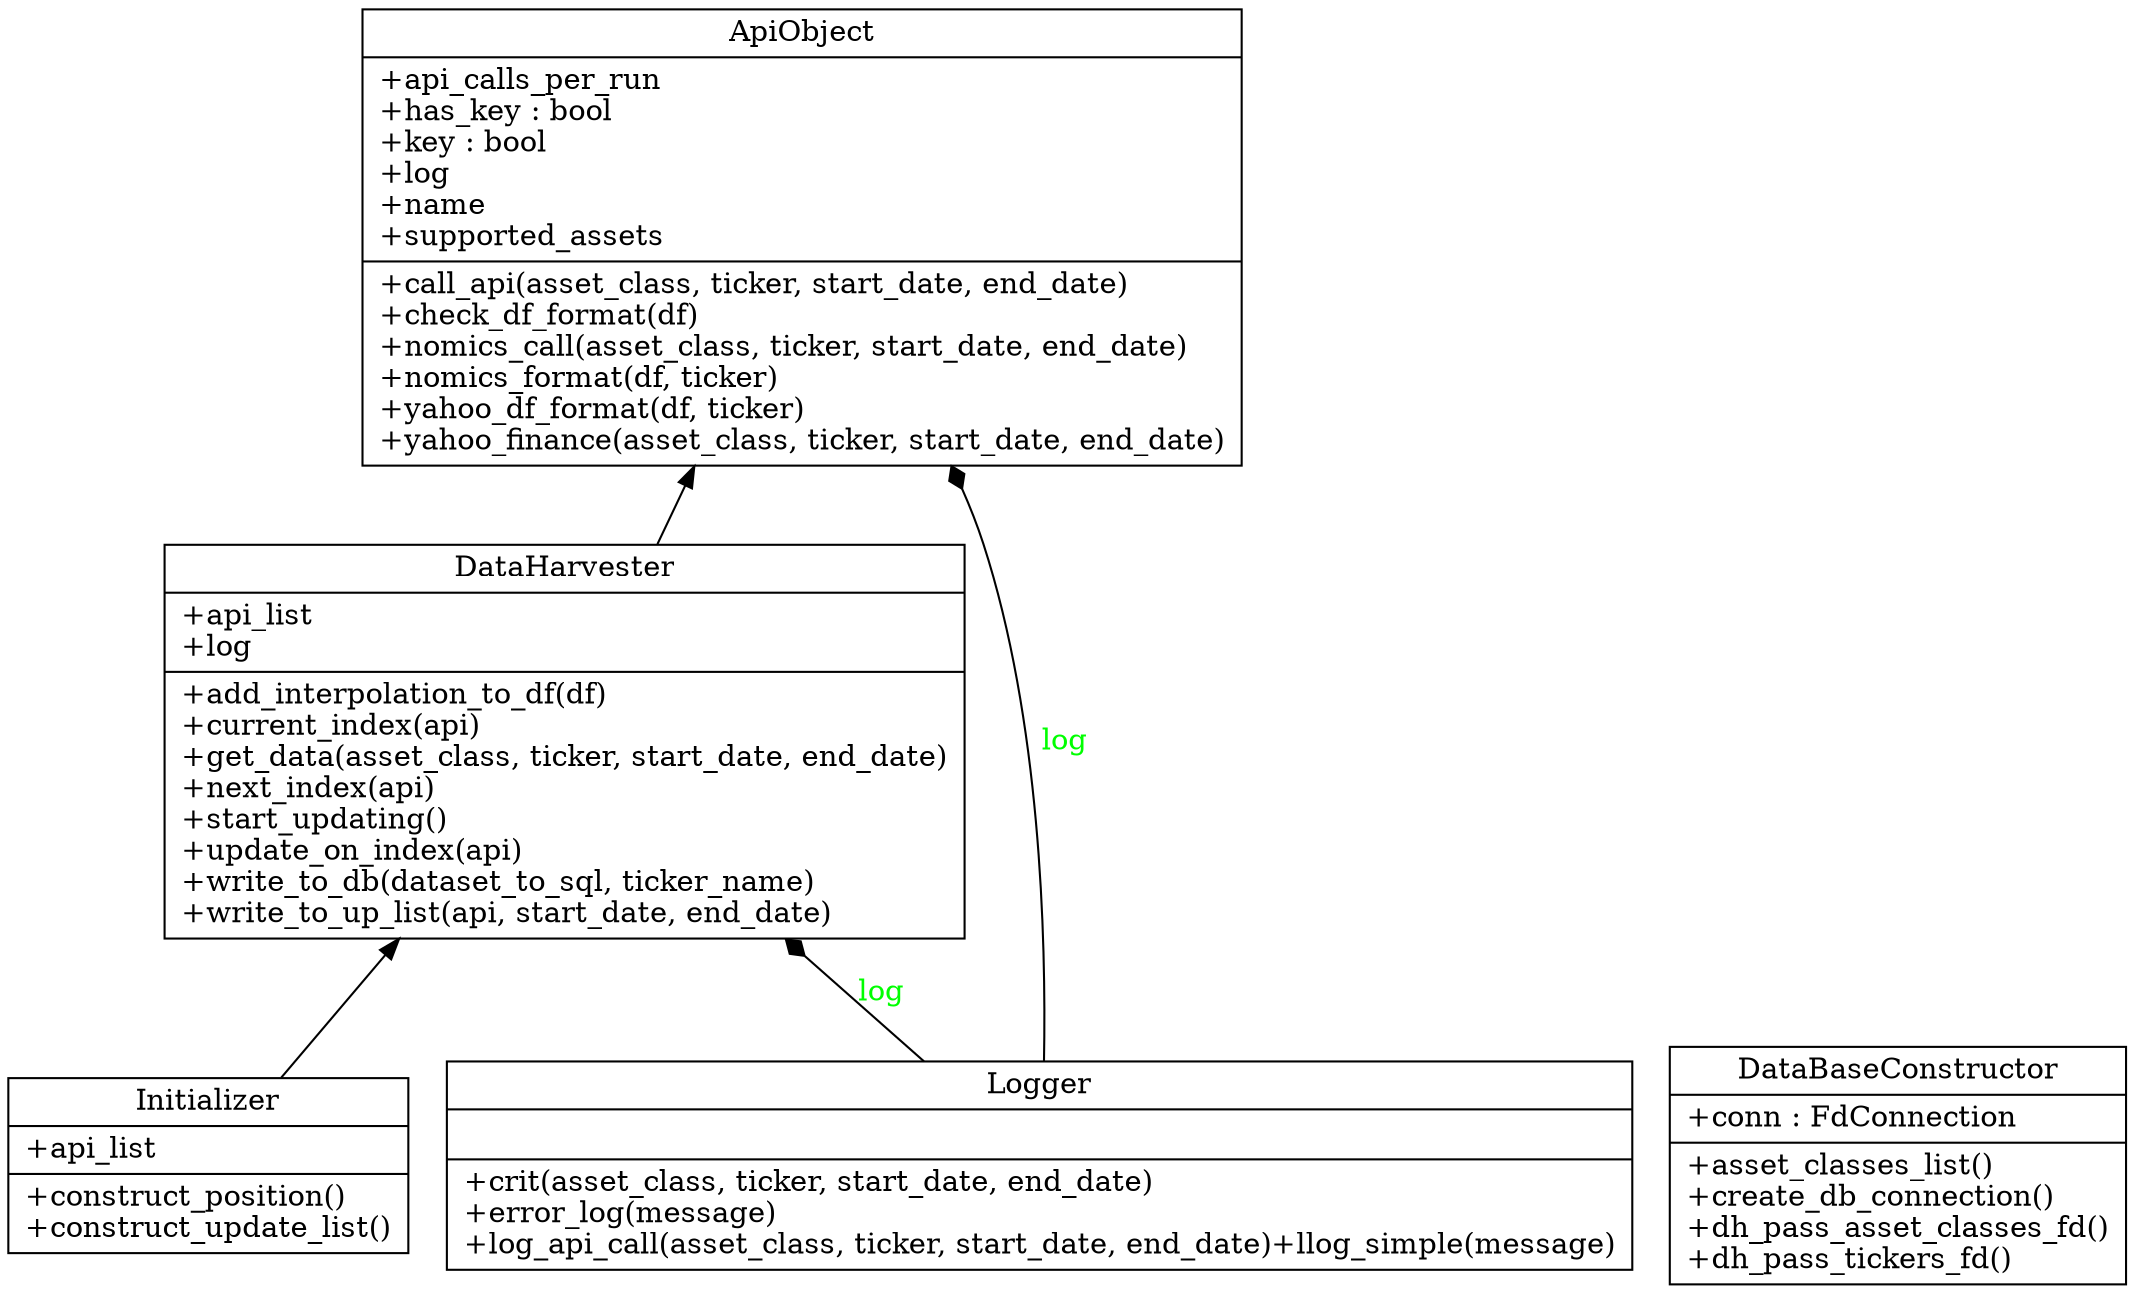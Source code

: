 digraph "classes_dhav_core" {
charset="utf-8"
rankdir=BT
"0" [label="{ApiObject|+api_calls_per_run\l+has_key : bool\l+key : bool\l+log\l+name\l+supported_assets\l|+call_api(asset_class, ticker, start_date, end_date)\l+check_df_format(df)\l+nomics_call(asset_class, ticker, start_date, end_date)\l+nomics_format(df, ticker)\l+yahoo_df_format(df, ticker)\l+yahoo_finance(asset_class, ticker, start_date, end_date)\l}", shape="record"];
"1" [label="{DataBaseConstructor|+conn : FdConnection\l|+asset_classes_list()\l+create_db_connection()\l+dh_pass_asset_classes_fd()\l+dh_pass_tickers_fd()\l}", shape="record"];
"2" [label="{DataHarvester|+api_list\l+log\l|+add_interpolation_to_df(df)\l+current_index(api)\l+get_data(asset_class, ticker, start_date, end_date)\l+next_index(api)\l+start_updating()\l+update_on_index(api)\l+write_to_db(dataset_to_sql, ticker_name)\l+write_to_up_list(api, start_date, end_date)\l}", shape="record"];
"3" [label="{Initializer|+api_list\l|+construct_position()\l+construct_update_list()\l}", shape="record"];
"4" [label="{Logger|\l|+crit(asset_class, ticker, start_date, end_date)\l+error_log(message)\l+log_api_call(asset_class, ticker, start_date, end_date)\+llog_simple(message)\l}", shape="record"];
"4" -> "0" [arrowhead="diamond", arrowtail="none", fontcolor="green", label="log", style="solid"];
"4" -> "2" [arrowhead="diamond", arrowtail="none", fontcolor="green", label="log", style="solid"];
"3" -> "2" [arrowhead="normal", arrowtail="none", style="solid"];
"2" -> "0" [arrowhead="normal", arrowtail="none", style="solid"];
}
